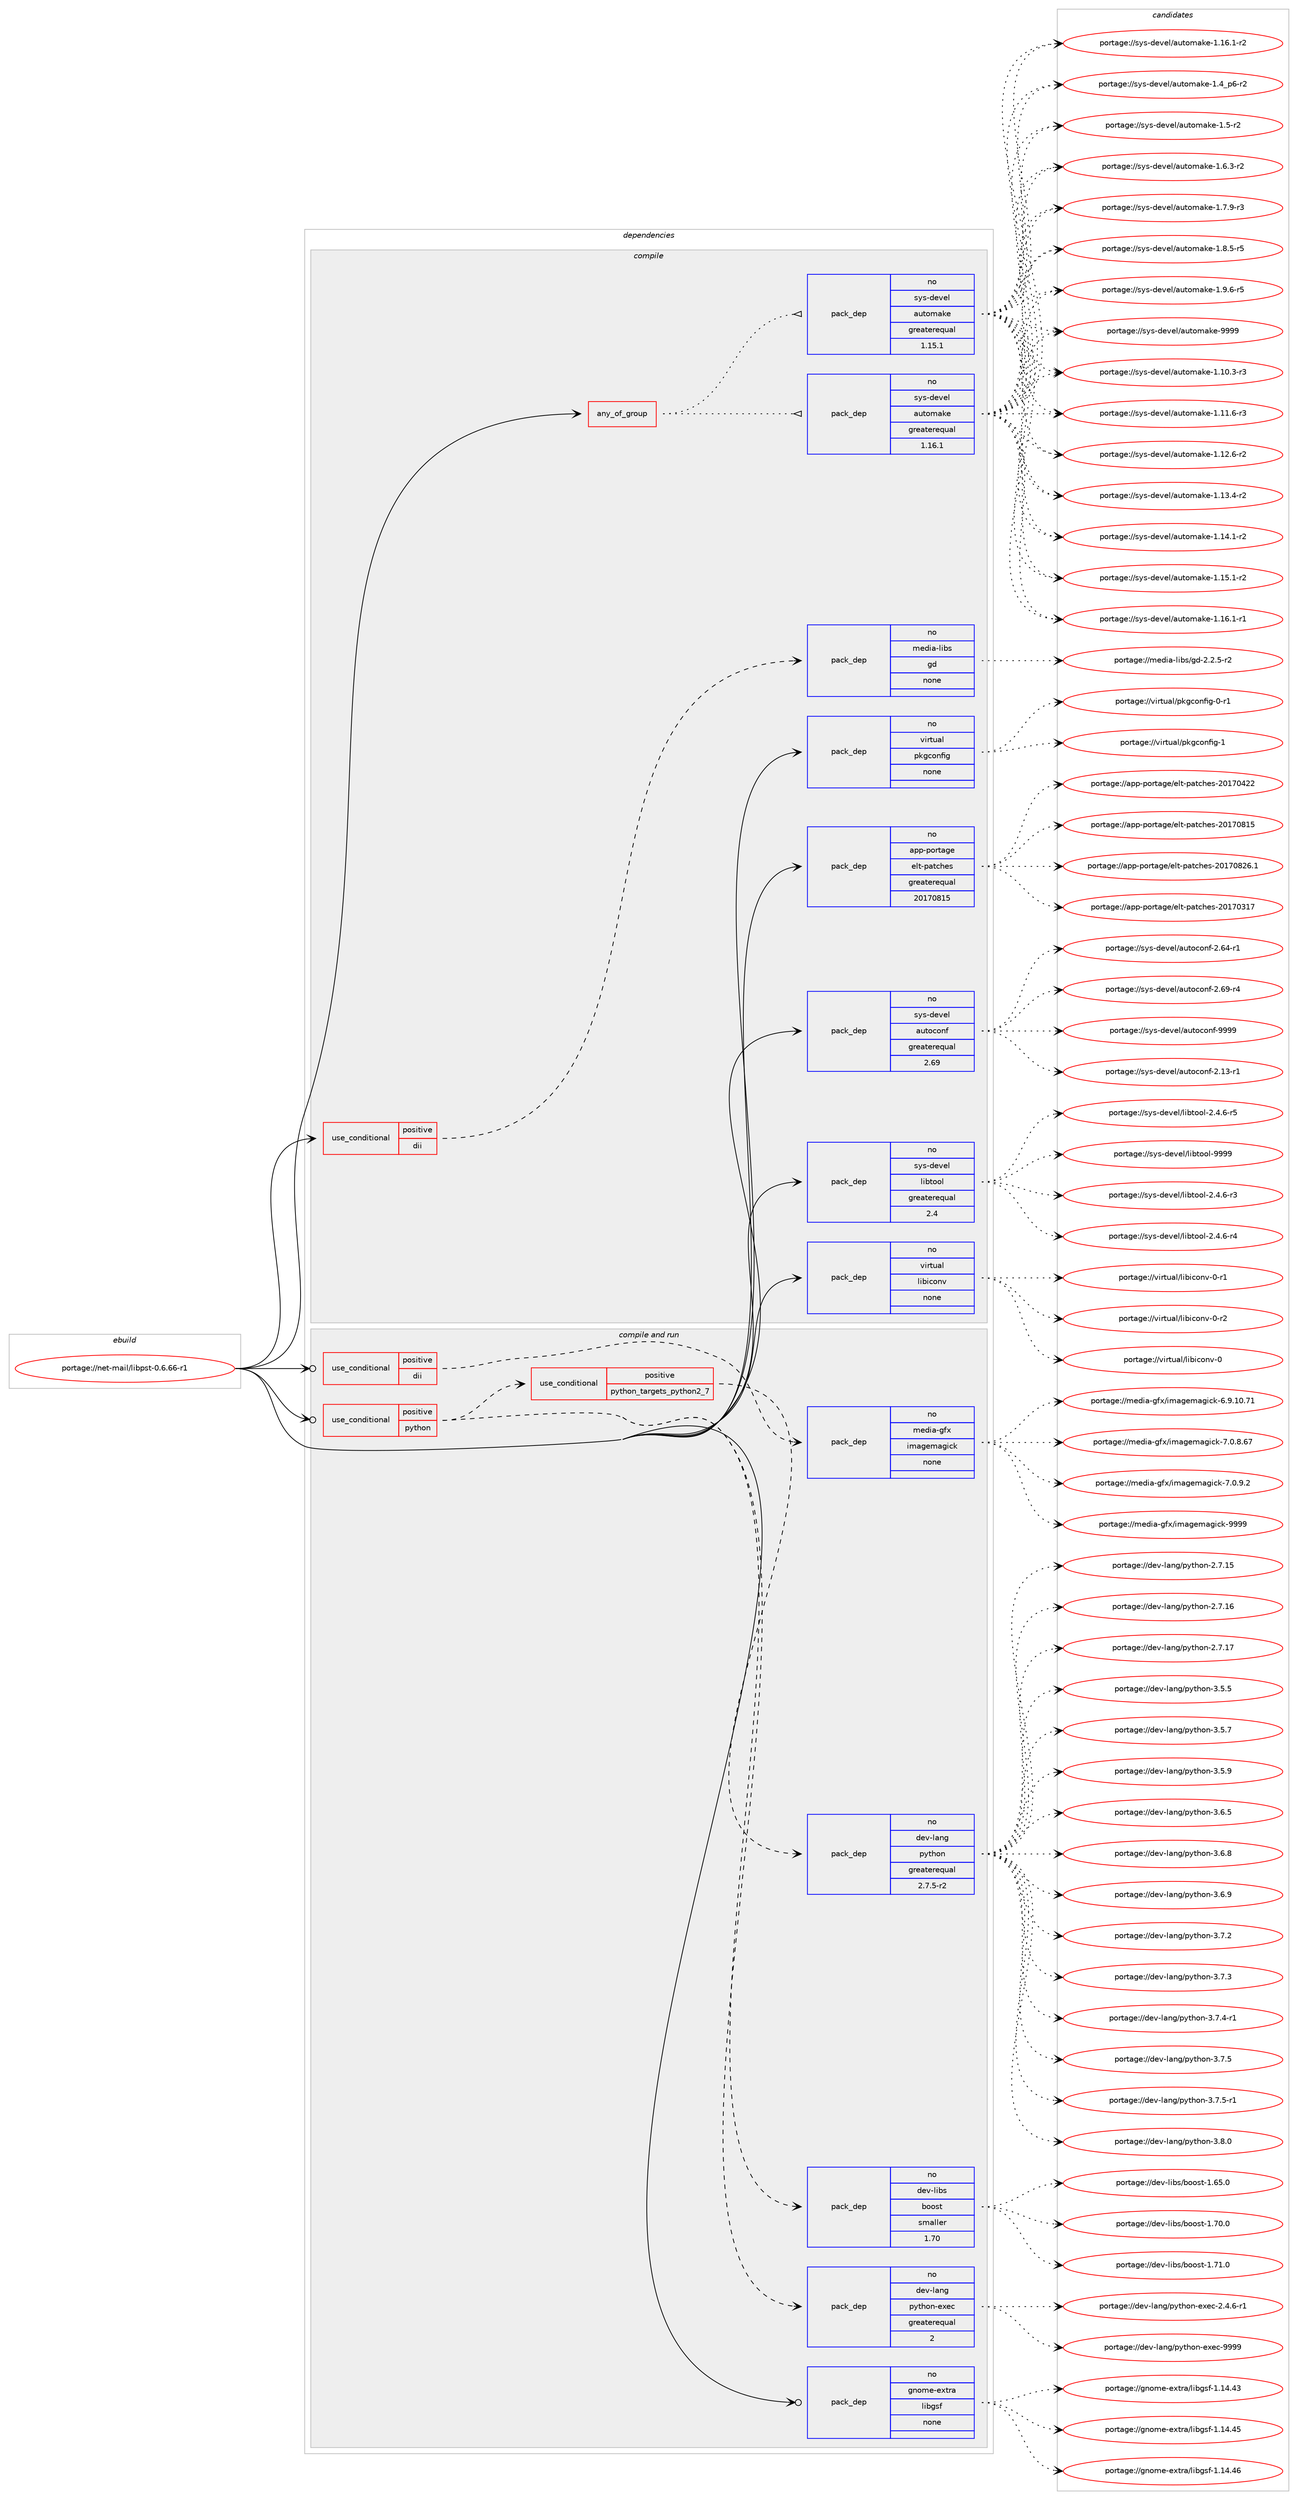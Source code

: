 digraph prolog {

# *************
# Graph options
# *************

newrank=true;
concentrate=true;
compound=true;
graph [rankdir=LR,fontname=Helvetica,fontsize=10,ranksep=1.5];#, ranksep=2.5, nodesep=0.2];
edge  [arrowhead=vee];
node  [fontname=Helvetica,fontsize=10];

# **********
# The ebuild
# **********

subgraph cluster_leftcol {
color=gray;
rank=same;
label=<<i>ebuild</i>>;
id [label="portage://net-mail/libpst-0.6.66-r1", color=red, width=4, href="../net-mail/libpst-0.6.66-r1.svg"];
}

# ****************
# The dependencies
# ****************

subgraph cluster_midcol {
color=gray;
label=<<i>dependencies</i>>;
subgraph cluster_compile {
fillcolor="#eeeeee";
style=filled;
label=<<i>compile</i>>;
subgraph any5894 {
dependency362883 [label=<<TABLE BORDER="0" CELLBORDER="1" CELLSPACING="0" CELLPADDING="4"><TR><TD CELLPADDING="10">any_of_group</TD></TR></TABLE>>, shape=none, color=red];subgraph pack265982 {
dependency362884 [label=<<TABLE BORDER="0" CELLBORDER="1" CELLSPACING="0" CELLPADDING="4" WIDTH="220"><TR><TD ROWSPAN="6" CELLPADDING="30">pack_dep</TD></TR><TR><TD WIDTH="110">no</TD></TR><TR><TD>sys-devel</TD></TR><TR><TD>automake</TD></TR><TR><TD>greaterequal</TD></TR><TR><TD>1.16.1</TD></TR></TABLE>>, shape=none, color=blue];
}
dependency362883:e -> dependency362884:w [weight=20,style="dotted",arrowhead="oinv"];
subgraph pack265983 {
dependency362885 [label=<<TABLE BORDER="0" CELLBORDER="1" CELLSPACING="0" CELLPADDING="4" WIDTH="220"><TR><TD ROWSPAN="6" CELLPADDING="30">pack_dep</TD></TR><TR><TD WIDTH="110">no</TD></TR><TR><TD>sys-devel</TD></TR><TR><TD>automake</TD></TR><TR><TD>greaterequal</TD></TR><TR><TD>1.15.1</TD></TR></TABLE>>, shape=none, color=blue];
}
dependency362883:e -> dependency362885:w [weight=20,style="dotted",arrowhead="oinv"];
}
id:e -> dependency362883:w [weight=20,style="solid",arrowhead="vee"];
subgraph cond90855 {
dependency362886 [label=<<TABLE BORDER="0" CELLBORDER="1" CELLSPACING="0" CELLPADDING="4"><TR><TD ROWSPAN="3" CELLPADDING="10">use_conditional</TD></TR><TR><TD>positive</TD></TR><TR><TD>dii</TD></TR></TABLE>>, shape=none, color=red];
subgraph pack265984 {
dependency362887 [label=<<TABLE BORDER="0" CELLBORDER="1" CELLSPACING="0" CELLPADDING="4" WIDTH="220"><TR><TD ROWSPAN="6" CELLPADDING="30">pack_dep</TD></TR><TR><TD WIDTH="110">no</TD></TR><TR><TD>media-libs</TD></TR><TR><TD>gd</TD></TR><TR><TD>none</TD></TR><TR><TD></TD></TR></TABLE>>, shape=none, color=blue];
}
dependency362886:e -> dependency362887:w [weight=20,style="dashed",arrowhead="vee"];
}
id:e -> dependency362886:w [weight=20,style="solid",arrowhead="vee"];
subgraph pack265985 {
dependency362888 [label=<<TABLE BORDER="0" CELLBORDER="1" CELLSPACING="0" CELLPADDING="4" WIDTH="220"><TR><TD ROWSPAN="6" CELLPADDING="30">pack_dep</TD></TR><TR><TD WIDTH="110">no</TD></TR><TR><TD>app-portage</TD></TR><TR><TD>elt-patches</TD></TR><TR><TD>greaterequal</TD></TR><TR><TD>20170815</TD></TR></TABLE>>, shape=none, color=blue];
}
id:e -> dependency362888:w [weight=20,style="solid",arrowhead="vee"];
subgraph pack265986 {
dependency362889 [label=<<TABLE BORDER="0" CELLBORDER="1" CELLSPACING="0" CELLPADDING="4" WIDTH="220"><TR><TD ROWSPAN="6" CELLPADDING="30">pack_dep</TD></TR><TR><TD WIDTH="110">no</TD></TR><TR><TD>sys-devel</TD></TR><TR><TD>autoconf</TD></TR><TR><TD>greaterequal</TD></TR><TR><TD>2.69</TD></TR></TABLE>>, shape=none, color=blue];
}
id:e -> dependency362889:w [weight=20,style="solid",arrowhead="vee"];
subgraph pack265987 {
dependency362890 [label=<<TABLE BORDER="0" CELLBORDER="1" CELLSPACING="0" CELLPADDING="4" WIDTH="220"><TR><TD ROWSPAN="6" CELLPADDING="30">pack_dep</TD></TR><TR><TD WIDTH="110">no</TD></TR><TR><TD>sys-devel</TD></TR><TR><TD>libtool</TD></TR><TR><TD>greaterequal</TD></TR><TR><TD>2.4</TD></TR></TABLE>>, shape=none, color=blue];
}
id:e -> dependency362890:w [weight=20,style="solid",arrowhead="vee"];
subgraph pack265988 {
dependency362891 [label=<<TABLE BORDER="0" CELLBORDER="1" CELLSPACING="0" CELLPADDING="4" WIDTH="220"><TR><TD ROWSPAN="6" CELLPADDING="30">pack_dep</TD></TR><TR><TD WIDTH="110">no</TD></TR><TR><TD>virtual</TD></TR><TR><TD>libiconv</TD></TR><TR><TD>none</TD></TR><TR><TD></TD></TR></TABLE>>, shape=none, color=blue];
}
id:e -> dependency362891:w [weight=20,style="solid",arrowhead="vee"];
subgraph pack265989 {
dependency362892 [label=<<TABLE BORDER="0" CELLBORDER="1" CELLSPACING="0" CELLPADDING="4" WIDTH="220"><TR><TD ROWSPAN="6" CELLPADDING="30">pack_dep</TD></TR><TR><TD WIDTH="110">no</TD></TR><TR><TD>virtual</TD></TR><TR><TD>pkgconfig</TD></TR><TR><TD>none</TD></TR><TR><TD></TD></TR></TABLE>>, shape=none, color=blue];
}
id:e -> dependency362892:w [weight=20,style="solid",arrowhead="vee"];
}
subgraph cluster_compileandrun {
fillcolor="#eeeeee";
style=filled;
label=<<i>compile and run</i>>;
subgraph cond90856 {
dependency362893 [label=<<TABLE BORDER="0" CELLBORDER="1" CELLSPACING="0" CELLPADDING="4"><TR><TD ROWSPAN="3" CELLPADDING="10">use_conditional</TD></TR><TR><TD>positive</TD></TR><TR><TD>dii</TD></TR></TABLE>>, shape=none, color=red];
subgraph pack265990 {
dependency362894 [label=<<TABLE BORDER="0" CELLBORDER="1" CELLSPACING="0" CELLPADDING="4" WIDTH="220"><TR><TD ROWSPAN="6" CELLPADDING="30">pack_dep</TD></TR><TR><TD WIDTH="110">no</TD></TR><TR><TD>media-gfx</TD></TR><TR><TD>imagemagick</TD></TR><TR><TD>none</TD></TR><TR><TD></TD></TR></TABLE>>, shape=none, color=blue];
}
dependency362893:e -> dependency362894:w [weight=20,style="dashed",arrowhead="vee"];
}
id:e -> dependency362893:w [weight=20,style="solid",arrowhead="odotvee"];
subgraph cond90857 {
dependency362895 [label=<<TABLE BORDER="0" CELLBORDER="1" CELLSPACING="0" CELLPADDING="4"><TR><TD ROWSPAN="3" CELLPADDING="10">use_conditional</TD></TR><TR><TD>positive</TD></TR><TR><TD>python</TD></TR></TABLE>>, shape=none, color=red];
subgraph pack265991 {
dependency362896 [label=<<TABLE BORDER="0" CELLBORDER="1" CELLSPACING="0" CELLPADDING="4" WIDTH="220"><TR><TD ROWSPAN="6" CELLPADDING="30">pack_dep</TD></TR><TR><TD WIDTH="110">no</TD></TR><TR><TD>dev-libs</TD></TR><TR><TD>boost</TD></TR><TR><TD>smaller</TD></TR><TR><TD>1.70</TD></TR></TABLE>>, shape=none, color=blue];
}
dependency362895:e -> dependency362896:w [weight=20,style="dashed",arrowhead="vee"];
subgraph cond90858 {
dependency362897 [label=<<TABLE BORDER="0" CELLBORDER="1" CELLSPACING="0" CELLPADDING="4"><TR><TD ROWSPAN="3" CELLPADDING="10">use_conditional</TD></TR><TR><TD>positive</TD></TR><TR><TD>python_targets_python2_7</TD></TR></TABLE>>, shape=none, color=red];
subgraph pack265992 {
dependency362898 [label=<<TABLE BORDER="0" CELLBORDER="1" CELLSPACING="0" CELLPADDING="4" WIDTH="220"><TR><TD ROWSPAN="6" CELLPADDING="30">pack_dep</TD></TR><TR><TD WIDTH="110">no</TD></TR><TR><TD>dev-lang</TD></TR><TR><TD>python</TD></TR><TR><TD>greaterequal</TD></TR><TR><TD>2.7.5-r2</TD></TR></TABLE>>, shape=none, color=blue];
}
dependency362897:e -> dependency362898:w [weight=20,style="dashed",arrowhead="vee"];
}
dependency362895:e -> dependency362897:w [weight=20,style="dashed",arrowhead="vee"];
subgraph pack265993 {
dependency362899 [label=<<TABLE BORDER="0" CELLBORDER="1" CELLSPACING="0" CELLPADDING="4" WIDTH="220"><TR><TD ROWSPAN="6" CELLPADDING="30">pack_dep</TD></TR><TR><TD WIDTH="110">no</TD></TR><TR><TD>dev-lang</TD></TR><TR><TD>python-exec</TD></TR><TR><TD>greaterequal</TD></TR><TR><TD>2</TD></TR></TABLE>>, shape=none, color=blue];
}
dependency362895:e -> dependency362899:w [weight=20,style="dashed",arrowhead="vee"];
}
id:e -> dependency362895:w [weight=20,style="solid",arrowhead="odotvee"];
subgraph pack265994 {
dependency362900 [label=<<TABLE BORDER="0" CELLBORDER="1" CELLSPACING="0" CELLPADDING="4" WIDTH="220"><TR><TD ROWSPAN="6" CELLPADDING="30">pack_dep</TD></TR><TR><TD WIDTH="110">no</TD></TR><TR><TD>gnome-extra</TD></TR><TR><TD>libgsf</TD></TR><TR><TD>none</TD></TR><TR><TD></TD></TR></TABLE>>, shape=none, color=blue];
}
id:e -> dependency362900:w [weight=20,style="solid",arrowhead="odotvee"];
}
subgraph cluster_run {
fillcolor="#eeeeee";
style=filled;
label=<<i>run</i>>;
}
}

# **************
# The candidates
# **************

subgraph cluster_choices {
rank=same;
color=gray;
label=<<i>candidates</i>>;

subgraph choice265982 {
color=black;
nodesep=1;
choiceportage11512111545100101118101108479711711611110997107101454946494846514511451 [label="portage://sys-devel/automake-1.10.3-r3", color=red, width=4,href="../sys-devel/automake-1.10.3-r3.svg"];
choiceportage11512111545100101118101108479711711611110997107101454946494946544511451 [label="portage://sys-devel/automake-1.11.6-r3", color=red, width=4,href="../sys-devel/automake-1.11.6-r3.svg"];
choiceportage11512111545100101118101108479711711611110997107101454946495046544511450 [label="portage://sys-devel/automake-1.12.6-r2", color=red, width=4,href="../sys-devel/automake-1.12.6-r2.svg"];
choiceportage11512111545100101118101108479711711611110997107101454946495146524511450 [label="portage://sys-devel/automake-1.13.4-r2", color=red, width=4,href="../sys-devel/automake-1.13.4-r2.svg"];
choiceportage11512111545100101118101108479711711611110997107101454946495246494511450 [label="portage://sys-devel/automake-1.14.1-r2", color=red, width=4,href="../sys-devel/automake-1.14.1-r2.svg"];
choiceportage11512111545100101118101108479711711611110997107101454946495346494511450 [label="portage://sys-devel/automake-1.15.1-r2", color=red, width=4,href="../sys-devel/automake-1.15.1-r2.svg"];
choiceportage11512111545100101118101108479711711611110997107101454946495446494511449 [label="portage://sys-devel/automake-1.16.1-r1", color=red, width=4,href="../sys-devel/automake-1.16.1-r1.svg"];
choiceportage11512111545100101118101108479711711611110997107101454946495446494511450 [label="portage://sys-devel/automake-1.16.1-r2", color=red, width=4,href="../sys-devel/automake-1.16.1-r2.svg"];
choiceportage115121115451001011181011084797117116111109971071014549465295112544511450 [label="portage://sys-devel/automake-1.4_p6-r2", color=red, width=4,href="../sys-devel/automake-1.4_p6-r2.svg"];
choiceportage11512111545100101118101108479711711611110997107101454946534511450 [label="portage://sys-devel/automake-1.5-r2", color=red, width=4,href="../sys-devel/automake-1.5-r2.svg"];
choiceportage115121115451001011181011084797117116111109971071014549465446514511450 [label="portage://sys-devel/automake-1.6.3-r2", color=red, width=4,href="../sys-devel/automake-1.6.3-r2.svg"];
choiceportage115121115451001011181011084797117116111109971071014549465546574511451 [label="portage://sys-devel/automake-1.7.9-r3", color=red, width=4,href="../sys-devel/automake-1.7.9-r3.svg"];
choiceportage115121115451001011181011084797117116111109971071014549465646534511453 [label="portage://sys-devel/automake-1.8.5-r5", color=red, width=4,href="../sys-devel/automake-1.8.5-r5.svg"];
choiceportage115121115451001011181011084797117116111109971071014549465746544511453 [label="portage://sys-devel/automake-1.9.6-r5", color=red, width=4,href="../sys-devel/automake-1.9.6-r5.svg"];
choiceportage115121115451001011181011084797117116111109971071014557575757 [label="portage://sys-devel/automake-9999", color=red, width=4,href="../sys-devel/automake-9999.svg"];
dependency362884:e -> choiceportage11512111545100101118101108479711711611110997107101454946494846514511451:w [style=dotted,weight="100"];
dependency362884:e -> choiceportage11512111545100101118101108479711711611110997107101454946494946544511451:w [style=dotted,weight="100"];
dependency362884:e -> choiceportage11512111545100101118101108479711711611110997107101454946495046544511450:w [style=dotted,weight="100"];
dependency362884:e -> choiceportage11512111545100101118101108479711711611110997107101454946495146524511450:w [style=dotted,weight="100"];
dependency362884:e -> choiceportage11512111545100101118101108479711711611110997107101454946495246494511450:w [style=dotted,weight="100"];
dependency362884:e -> choiceportage11512111545100101118101108479711711611110997107101454946495346494511450:w [style=dotted,weight="100"];
dependency362884:e -> choiceportage11512111545100101118101108479711711611110997107101454946495446494511449:w [style=dotted,weight="100"];
dependency362884:e -> choiceportage11512111545100101118101108479711711611110997107101454946495446494511450:w [style=dotted,weight="100"];
dependency362884:e -> choiceportage115121115451001011181011084797117116111109971071014549465295112544511450:w [style=dotted,weight="100"];
dependency362884:e -> choiceportage11512111545100101118101108479711711611110997107101454946534511450:w [style=dotted,weight="100"];
dependency362884:e -> choiceportage115121115451001011181011084797117116111109971071014549465446514511450:w [style=dotted,weight="100"];
dependency362884:e -> choiceportage115121115451001011181011084797117116111109971071014549465546574511451:w [style=dotted,weight="100"];
dependency362884:e -> choiceportage115121115451001011181011084797117116111109971071014549465646534511453:w [style=dotted,weight="100"];
dependency362884:e -> choiceportage115121115451001011181011084797117116111109971071014549465746544511453:w [style=dotted,weight="100"];
dependency362884:e -> choiceportage115121115451001011181011084797117116111109971071014557575757:w [style=dotted,weight="100"];
}
subgraph choice265983 {
color=black;
nodesep=1;
choiceportage11512111545100101118101108479711711611110997107101454946494846514511451 [label="portage://sys-devel/automake-1.10.3-r3", color=red, width=4,href="../sys-devel/automake-1.10.3-r3.svg"];
choiceportage11512111545100101118101108479711711611110997107101454946494946544511451 [label="portage://sys-devel/automake-1.11.6-r3", color=red, width=4,href="../sys-devel/automake-1.11.6-r3.svg"];
choiceportage11512111545100101118101108479711711611110997107101454946495046544511450 [label="portage://sys-devel/automake-1.12.6-r2", color=red, width=4,href="../sys-devel/automake-1.12.6-r2.svg"];
choiceportage11512111545100101118101108479711711611110997107101454946495146524511450 [label="portage://sys-devel/automake-1.13.4-r2", color=red, width=4,href="../sys-devel/automake-1.13.4-r2.svg"];
choiceportage11512111545100101118101108479711711611110997107101454946495246494511450 [label="portage://sys-devel/automake-1.14.1-r2", color=red, width=4,href="../sys-devel/automake-1.14.1-r2.svg"];
choiceportage11512111545100101118101108479711711611110997107101454946495346494511450 [label="portage://sys-devel/automake-1.15.1-r2", color=red, width=4,href="../sys-devel/automake-1.15.1-r2.svg"];
choiceportage11512111545100101118101108479711711611110997107101454946495446494511449 [label="portage://sys-devel/automake-1.16.1-r1", color=red, width=4,href="../sys-devel/automake-1.16.1-r1.svg"];
choiceportage11512111545100101118101108479711711611110997107101454946495446494511450 [label="portage://sys-devel/automake-1.16.1-r2", color=red, width=4,href="../sys-devel/automake-1.16.1-r2.svg"];
choiceportage115121115451001011181011084797117116111109971071014549465295112544511450 [label="portage://sys-devel/automake-1.4_p6-r2", color=red, width=4,href="../sys-devel/automake-1.4_p6-r2.svg"];
choiceportage11512111545100101118101108479711711611110997107101454946534511450 [label="portage://sys-devel/automake-1.5-r2", color=red, width=4,href="../sys-devel/automake-1.5-r2.svg"];
choiceportage115121115451001011181011084797117116111109971071014549465446514511450 [label="portage://sys-devel/automake-1.6.3-r2", color=red, width=4,href="../sys-devel/automake-1.6.3-r2.svg"];
choiceportage115121115451001011181011084797117116111109971071014549465546574511451 [label="portage://sys-devel/automake-1.7.9-r3", color=red, width=4,href="../sys-devel/automake-1.7.9-r3.svg"];
choiceportage115121115451001011181011084797117116111109971071014549465646534511453 [label="portage://sys-devel/automake-1.8.5-r5", color=red, width=4,href="../sys-devel/automake-1.8.5-r5.svg"];
choiceportage115121115451001011181011084797117116111109971071014549465746544511453 [label="portage://sys-devel/automake-1.9.6-r5", color=red, width=4,href="../sys-devel/automake-1.9.6-r5.svg"];
choiceportage115121115451001011181011084797117116111109971071014557575757 [label="portage://sys-devel/automake-9999", color=red, width=4,href="../sys-devel/automake-9999.svg"];
dependency362885:e -> choiceportage11512111545100101118101108479711711611110997107101454946494846514511451:w [style=dotted,weight="100"];
dependency362885:e -> choiceportage11512111545100101118101108479711711611110997107101454946494946544511451:w [style=dotted,weight="100"];
dependency362885:e -> choiceportage11512111545100101118101108479711711611110997107101454946495046544511450:w [style=dotted,weight="100"];
dependency362885:e -> choiceportage11512111545100101118101108479711711611110997107101454946495146524511450:w [style=dotted,weight="100"];
dependency362885:e -> choiceportage11512111545100101118101108479711711611110997107101454946495246494511450:w [style=dotted,weight="100"];
dependency362885:e -> choiceportage11512111545100101118101108479711711611110997107101454946495346494511450:w [style=dotted,weight="100"];
dependency362885:e -> choiceportage11512111545100101118101108479711711611110997107101454946495446494511449:w [style=dotted,weight="100"];
dependency362885:e -> choiceportage11512111545100101118101108479711711611110997107101454946495446494511450:w [style=dotted,weight="100"];
dependency362885:e -> choiceportage115121115451001011181011084797117116111109971071014549465295112544511450:w [style=dotted,weight="100"];
dependency362885:e -> choiceportage11512111545100101118101108479711711611110997107101454946534511450:w [style=dotted,weight="100"];
dependency362885:e -> choiceportage115121115451001011181011084797117116111109971071014549465446514511450:w [style=dotted,weight="100"];
dependency362885:e -> choiceportage115121115451001011181011084797117116111109971071014549465546574511451:w [style=dotted,weight="100"];
dependency362885:e -> choiceportage115121115451001011181011084797117116111109971071014549465646534511453:w [style=dotted,weight="100"];
dependency362885:e -> choiceportage115121115451001011181011084797117116111109971071014549465746544511453:w [style=dotted,weight="100"];
dependency362885:e -> choiceportage115121115451001011181011084797117116111109971071014557575757:w [style=dotted,weight="100"];
}
subgraph choice265984 {
color=black;
nodesep=1;
choiceportage109101100105974510810598115471031004550465046534511450 [label="portage://media-libs/gd-2.2.5-r2", color=red, width=4,href="../media-libs/gd-2.2.5-r2.svg"];
dependency362887:e -> choiceportage109101100105974510810598115471031004550465046534511450:w [style=dotted,weight="100"];
}
subgraph choice265985 {
color=black;
nodesep=1;
choiceportage97112112451121111141169710310147101108116451129711699104101115455048495548514955 [label="portage://app-portage/elt-patches-20170317", color=red, width=4,href="../app-portage/elt-patches-20170317.svg"];
choiceportage97112112451121111141169710310147101108116451129711699104101115455048495548525050 [label="portage://app-portage/elt-patches-20170422", color=red, width=4,href="../app-portage/elt-patches-20170422.svg"];
choiceportage97112112451121111141169710310147101108116451129711699104101115455048495548564953 [label="portage://app-portage/elt-patches-20170815", color=red, width=4,href="../app-portage/elt-patches-20170815.svg"];
choiceportage971121124511211111411697103101471011081164511297116991041011154550484955485650544649 [label="portage://app-portage/elt-patches-20170826.1", color=red, width=4,href="../app-portage/elt-patches-20170826.1.svg"];
dependency362888:e -> choiceportage97112112451121111141169710310147101108116451129711699104101115455048495548514955:w [style=dotted,weight="100"];
dependency362888:e -> choiceportage97112112451121111141169710310147101108116451129711699104101115455048495548525050:w [style=dotted,weight="100"];
dependency362888:e -> choiceportage97112112451121111141169710310147101108116451129711699104101115455048495548564953:w [style=dotted,weight="100"];
dependency362888:e -> choiceportage971121124511211111411697103101471011081164511297116991041011154550484955485650544649:w [style=dotted,weight="100"];
}
subgraph choice265986 {
color=black;
nodesep=1;
choiceportage1151211154510010111810110847971171161119911111010245504649514511449 [label="portage://sys-devel/autoconf-2.13-r1", color=red, width=4,href="../sys-devel/autoconf-2.13-r1.svg"];
choiceportage1151211154510010111810110847971171161119911111010245504654524511449 [label="portage://sys-devel/autoconf-2.64-r1", color=red, width=4,href="../sys-devel/autoconf-2.64-r1.svg"];
choiceportage1151211154510010111810110847971171161119911111010245504654574511452 [label="portage://sys-devel/autoconf-2.69-r4", color=red, width=4,href="../sys-devel/autoconf-2.69-r4.svg"];
choiceportage115121115451001011181011084797117116111991111101024557575757 [label="portage://sys-devel/autoconf-9999", color=red, width=4,href="../sys-devel/autoconf-9999.svg"];
dependency362889:e -> choiceportage1151211154510010111810110847971171161119911111010245504649514511449:w [style=dotted,weight="100"];
dependency362889:e -> choiceportage1151211154510010111810110847971171161119911111010245504654524511449:w [style=dotted,weight="100"];
dependency362889:e -> choiceportage1151211154510010111810110847971171161119911111010245504654574511452:w [style=dotted,weight="100"];
dependency362889:e -> choiceportage115121115451001011181011084797117116111991111101024557575757:w [style=dotted,weight="100"];
}
subgraph choice265987 {
color=black;
nodesep=1;
choiceportage1151211154510010111810110847108105981161111111084550465246544511451 [label="portage://sys-devel/libtool-2.4.6-r3", color=red, width=4,href="../sys-devel/libtool-2.4.6-r3.svg"];
choiceportage1151211154510010111810110847108105981161111111084550465246544511452 [label="portage://sys-devel/libtool-2.4.6-r4", color=red, width=4,href="../sys-devel/libtool-2.4.6-r4.svg"];
choiceportage1151211154510010111810110847108105981161111111084550465246544511453 [label="portage://sys-devel/libtool-2.4.6-r5", color=red, width=4,href="../sys-devel/libtool-2.4.6-r5.svg"];
choiceportage1151211154510010111810110847108105981161111111084557575757 [label="portage://sys-devel/libtool-9999", color=red, width=4,href="../sys-devel/libtool-9999.svg"];
dependency362890:e -> choiceportage1151211154510010111810110847108105981161111111084550465246544511451:w [style=dotted,weight="100"];
dependency362890:e -> choiceportage1151211154510010111810110847108105981161111111084550465246544511452:w [style=dotted,weight="100"];
dependency362890:e -> choiceportage1151211154510010111810110847108105981161111111084550465246544511453:w [style=dotted,weight="100"];
dependency362890:e -> choiceportage1151211154510010111810110847108105981161111111084557575757:w [style=dotted,weight="100"];
}
subgraph choice265988 {
color=black;
nodesep=1;
choiceportage118105114116117971084710810598105991111101184548 [label="portage://virtual/libiconv-0", color=red, width=4,href="../virtual/libiconv-0.svg"];
choiceportage1181051141161179710847108105981059911111011845484511449 [label="portage://virtual/libiconv-0-r1", color=red, width=4,href="../virtual/libiconv-0-r1.svg"];
choiceportage1181051141161179710847108105981059911111011845484511450 [label="portage://virtual/libiconv-0-r2", color=red, width=4,href="../virtual/libiconv-0-r2.svg"];
dependency362891:e -> choiceportage118105114116117971084710810598105991111101184548:w [style=dotted,weight="100"];
dependency362891:e -> choiceportage1181051141161179710847108105981059911111011845484511449:w [style=dotted,weight="100"];
dependency362891:e -> choiceportage1181051141161179710847108105981059911111011845484511450:w [style=dotted,weight="100"];
}
subgraph choice265989 {
color=black;
nodesep=1;
choiceportage11810511411611797108471121071039911111010210510345484511449 [label="portage://virtual/pkgconfig-0-r1", color=red, width=4,href="../virtual/pkgconfig-0-r1.svg"];
choiceportage1181051141161179710847112107103991111101021051034549 [label="portage://virtual/pkgconfig-1", color=red, width=4,href="../virtual/pkgconfig-1.svg"];
dependency362892:e -> choiceportage11810511411611797108471121071039911111010210510345484511449:w [style=dotted,weight="100"];
dependency362892:e -> choiceportage1181051141161179710847112107103991111101021051034549:w [style=dotted,weight="100"];
}
subgraph choice265990 {
color=black;
nodesep=1;
choiceportage10910110010597451031021204710510997103101109971031059910745544657464948465549 [label="portage://media-gfx/imagemagick-6.9.10.71", color=red, width=4,href="../media-gfx/imagemagick-6.9.10.71.svg"];
choiceportage109101100105974510310212047105109971031011099710310599107455546484656465455 [label="portage://media-gfx/imagemagick-7.0.8.67", color=red, width=4,href="../media-gfx/imagemagick-7.0.8.67.svg"];
choiceportage1091011001059745103102120471051099710310110997103105991074555464846574650 [label="portage://media-gfx/imagemagick-7.0.9.2", color=red, width=4,href="../media-gfx/imagemagick-7.0.9.2.svg"];
choiceportage1091011001059745103102120471051099710310110997103105991074557575757 [label="portage://media-gfx/imagemagick-9999", color=red, width=4,href="../media-gfx/imagemagick-9999.svg"];
dependency362894:e -> choiceportage10910110010597451031021204710510997103101109971031059910745544657464948465549:w [style=dotted,weight="100"];
dependency362894:e -> choiceportage109101100105974510310212047105109971031011099710310599107455546484656465455:w [style=dotted,weight="100"];
dependency362894:e -> choiceportage1091011001059745103102120471051099710310110997103105991074555464846574650:w [style=dotted,weight="100"];
dependency362894:e -> choiceportage1091011001059745103102120471051099710310110997103105991074557575757:w [style=dotted,weight="100"];
}
subgraph choice265991 {
color=black;
nodesep=1;
choiceportage1001011184510810598115479811111111511645494654534648 [label="portage://dev-libs/boost-1.65.0", color=red, width=4,href="../dev-libs/boost-1.65.0.svg"];
choiceportage1001011184510810598115479811111111511645494655484648 [label="portage://dev-libs/boost-1.70.0", color=red, width=4,href="../dev-libs/boost-1.70.0.svg"];
choiceportage1001011184510810598115479811111111511645494655494648 [label="portage://dev-libs/boost-1.71.0", color=red, width=4,href="../dev-libs/boost-1.71.0.svg"];
dependency362896:e -> choiceportage1001011184510810598115479811111111511645494654534648:w [style=dotted,weight="100"];
dependency362896:e -> choiceportage1001011184510810598115479811111111511645494655484648:w [style=dotted,weight="100"];
dependency362896:e -> choiceportage1001011184510810598115479811111111511645494655494648:w [style=dotted,weight="100"];
}
subgraph choice265992 {
color=black;
nodesep=1;
choiceportage10010111845108971101034711212111610411111045504655464953 [label="portage://dev-lang/python-2.7.15", color=red, width=4,href="../dev-lang/python-2.7.15.svg"];
choiceportage10010111845108971101034711212111610411111045504655464954 [label="portage://dev-lang/python-2.7.16", color=red, width=4,href="../dev-lang/python-2.7.16.svg"];
choiceportage10010111845108971101034711212111610411111045504655464955 [label="portage://dev-lang/python-2.7.17", color=red, width=4,href="../dev-lang/python-2.7.17.svg"];
choiceportage100101118451089711010347112121116104111110455146534653 [label="portage://dev-lang/python-3.5.5", color=red, width=4,href="../dev-lang/python-3.5.5.svg"];
choiceportage100101118451089711010347112121116104111110455146534655 [label="portage://dev-lang/python-3.5.7", color=red, width=4,href="../dev-lang/python-3.5.7.svg"];
choiceportage100101118451089711010347112121116104111110455146534657 [label="portage://dev-lang/python-3.5.9", color=red, width=4,href="../dev-lang/python-3.5.9.svg"];
choiceportage100101118451089711010347112121116104111110455146544653 [label="portage://dev-lang/python-3.6.5", color=red, width=4,href="../dev-lang/python-3.6.5.svg"];
choiceportage100101118451089711010347112121116104111110455146544656 [label="portage://dev-lang/python-3.6.8", color=red, width=4,href="../dev-lang/python-3.6.8.svg"];
choiceportage100101118451089711010347112121116104111110455146544657 [label="portage://dev-lang/python-3.6.9", color=red, width=4,href="../dev-lang/python-3.6.9.svg"];
choiceportage100101118451089711010347112121116104111110455146554650 [label="portage://dev-lang/python-3.7.2", color=red, width=4,href="../dev-lang/python-3.7.2.svg"];
choiceportage100101118451089711010347112121116104111110455146554651 [label="portage://dev-lang/python-3.7.3", color=red, width=4,href="../dev-lang/python-3.7.3.svg"];
choiceportage1001011184510897110103471121211161041111104551465546524511449 [label="portage://dev-lang/python-3.7.4-r1", color=red, width=4,href="../dev-lang/python-3.7.4-r1.svg"];
choiceportage100101118451089711010347112121116104111110455146554653 [label="portage://dev-lang/python-3.7.5", color=red, width=4,href="../dev-lang/python-3.7.5.svg"];
choiceportage1001011184510897110103471121211161041111104551465546534511449 [label="portage://dev-lang/python-3.7.5-r1", color=red, width=4,href="../dev-lang/python-3.7.5-r1.svg"];
choiceportage100101118451089711010347112121116104111110455146564648 [label="portage://dev-lang/python-3.8.0", color=red, width=4,href="../dev-lang/python-3.8.0.svg"];
dependency362898:e -> choiceportage10010111845108971101034711212111610411111045504655464953:w [style=dotted,weight="100"];
dependency362898:e -> choiceportage10010111845108971101034711212111610411111045504655464954:w [style=dotted,weight="100"];
dependency362898:e -> choiceportage10010111845108971101034711212111610411111045504655464955:w [style=dotted,weight="100"];
dependency362898:e -> choiceportage100101118451089711010347112121116104111110455146534653:w [style=dotted,weight="100"];
dependency362898:e -> choiceportage100101118451089711010347112121116104111110455146534655:w [style=dotted,weight="100"];
dependency362898:e -> choiceportage100101118451089711010347112121116104111110455146534657:w [style=dotted,weight="100"];
dependency362898:e -> choiceportage100101118451089711010347112121116104111110455146544653:w [style=dotted,weight="100"];
dependency362898:e -> choiceportage100101118451089711010347112121116104111110455146544656:w [style=dotted,weight="100"];
dependency362898:e -> choiceportage100101118451089711010347112121116104111110455146544657:w [style=dotted,weight="100"];
dependency362898:e -> choiceportage100101118451089711010347112121116104111110455146554650:w [style=dotted,weight="100"];
dependency362898:e -> choiceportage100101118451089711010347112121116104111110455146554651:w [style=dotted,weight="100"];
dependency362898:e -> choiceportage1001011184510897110103471121211161041111104551465546524511449:w [style=dotted,weight="100"];
dependency362898:e -> choiceportage100101118451089711010347112121116104111110455146554653:w [style=dotted,weight="100"];
dependency362898:e -> choiceportage1001011184510897110103471121211161041111104551465546534511449:w [style=dotted,weight="100"];
dependency362898:e -> choiceportage100101118451089711010347112121116104111110455146564648:w [style=dotted,weight="100"];
}
subgraph choice265993 {
color=black;
nodesep=1;
choiceportage10010111845108971101034711212111610411111045101120101994550465246544511449 [label="portage://dev-lang/python-exec-2.4.6-r1", color=red, width=4,href="../dev-lang/python-exec-2.4.6-r1.svg"];
choiceportage10010111845108971101034711212111610411111045101120101994557575757 [label="portage://dev-lang/python-exec-9999", color=red, width=4,href="../dev-lang/python-exec-9999.svg"];
dependency362899:e -> choiceportage10010111845108971101034711212111610411111045101120101994550465246544511449:w [style=dotted,weight="100"];
dependency362899:e -> choiceportage10010111845108971101034711212111610411111045101120101994557575757:w [style=dotted,weight="100"];
}
subgraph choice265994 {
color=black;
nodesep=1;
choiceportage103110111109101451011201161149747108105981031151024549464952465251 [label="portage://gnome-extra/libgsf-1.14.43", color=red, width=4,href="../gnome-extra/libgsf-1.14.43.svg"];
choiceportage103110111109101451011201161149747108105981031151024549464952465253 [label="portage://gnome-extra/libgsf-1.14.45", color=red, width=4,href="../gnome-extra/libgsf-1.14.45.svg"];
choiceportage103110111109101451011201161149747108105981031151024549464952465254 [label="portage://gnome-extra/libgsf-1.14.46", color=red, width=4,href="../gnome-extra/libgsf-1.14.46.svg"];
dependency362900:e -> choiceportage103110111109101451011201161149747108105981031151024549464952465251:w [style=dotted,weight="100"];
dependency362900:e -> choiceportage103110111109101451011201161149747108105981031151024549464952465253:w [style=dotted,weight="100"];
dependency362900:e -> choiceportage103110111109101451011201161149747108105981031151024549464952465254:w [style=dotted,weight="100"];
}
}

}
